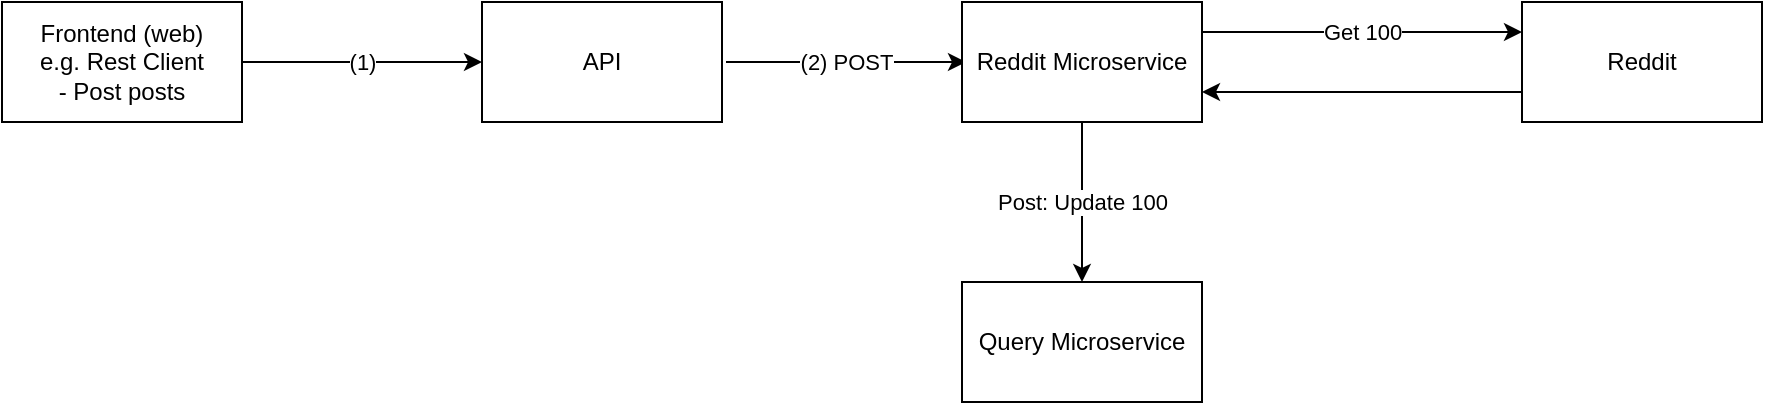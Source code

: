 <mxfile>
    <diagram id="gEANifbv4oHSxGjnwL-O" name="Page-1">
        <mxGraphModel dx="1134" dy="558" grid="1" gridSize="10" guides="1" tooltips="1" connect="1" arrows="1" fold="1" page="0" pageScale="1" pageWidth="850" pageHeight="1100" math="0" shadow="0">
            <root>
                <mxCell id="0"/>
                <mxCell id="1" parent="0"/>
                <mxCell id="7" value="(1)" style="edgeStyle=none;html=1;" edge="1" parent="1" source="2" target="3">
                    <mxGeometry relative="1" as="geometry"/>
                </mxCell>
                <mxCell id="2" value="Frontend (web)&lt;br&gt;e.g. Rest Client&lt;br&gt;- Post posts" style="rounded=0;whiteSpace=wrap;html=1;" vertex="1" parent="1">
                    <mxGeometry x="40" y="120" width="120" height="60" as="geometry"/>
                </mxCell>
                <mxCell id="8" value="(2) POST" style="edgeStyle=none;html=1;" edge="1" parent="1">
                    <mxGeometry relative="1" as="geometry">
                        <mxPoint x="402" y="150" as="sourcePoint"/>
                        <mxPoint x="522" y="150" as="targetPoint"/>
                    </mxGeometry>
                </mxCell>
                <mxCell id="3" value="API" style="rounded=0;whiteSpace=wrap;html=1;" vertex="1" parent="1">
                    <mxGeometry x="280" y="120" width="120" height="60" as="geometry"/>
                </mxCell>
                <mxCell id="10" value="Get 100" style="edgeStyle=orthogonalEdgeStyle;html=1;entryX=0;entryY=0.25;entryDx=0;entryDy=0;exitX=1;exitY=0.25;exitDx=0;exitDy=0;" edge="1" parent="1" source="4" target="6">
                    <mxGeometry relative="1" as="geometry"/>
                </mxCell>
                <mxCell id="12" value="Post: Update 100" style="edgeStyle=orthogonalEdgeStyle;html=1;entryX=0.5;entryY=0;entryDx=0;entryDy=0;" edge="1" parent="1" source="4" target="5">
                    <mxGeometry relative="1" as="geometry"/>
                </mxCell>
                <mxCell id="4" value="Reddit Microservice" style="rounded=0;whiteSpace=wrap;html=1;" vertex="1" parent="1">
                    <mxGeometry x="520" y="120" width="120" height="60" as="geometry"/>
                </mxCell>
                <mxCell id="5" value="Query Microservice" style="rounded=0;whiteSpace=wrap;html=1;" vertex="1" parent="1">
                    <mxGeometry x="520" y="260" width="120" height="60" as="geometry"/>
                </mxCell>
                <mxCell id="11" style="edgeStyle=orthogonalEdgeStyle;html=1;exitX=0;exitY=0.75;exitDx=0;exitDy=0;entryX=1;entryY=0.75;entryDx=0;entryDy=0;" edge="1" parent="1" source="6" target="4">
                    <mxGeometry relative="1" as="geometry"/>
                </mxCell>
                <mxCell id="6" value="Reddit" style="rounded=0;whiteSpace=wrap;html=1;" vertex="1" parent="1">
                    <mxGeometry x="800" y="120" width="120" height="60" as="geometry"/>
                </mxCell>
            </root>
        </mxGraphModel>
    </diagram>
</mxfile>